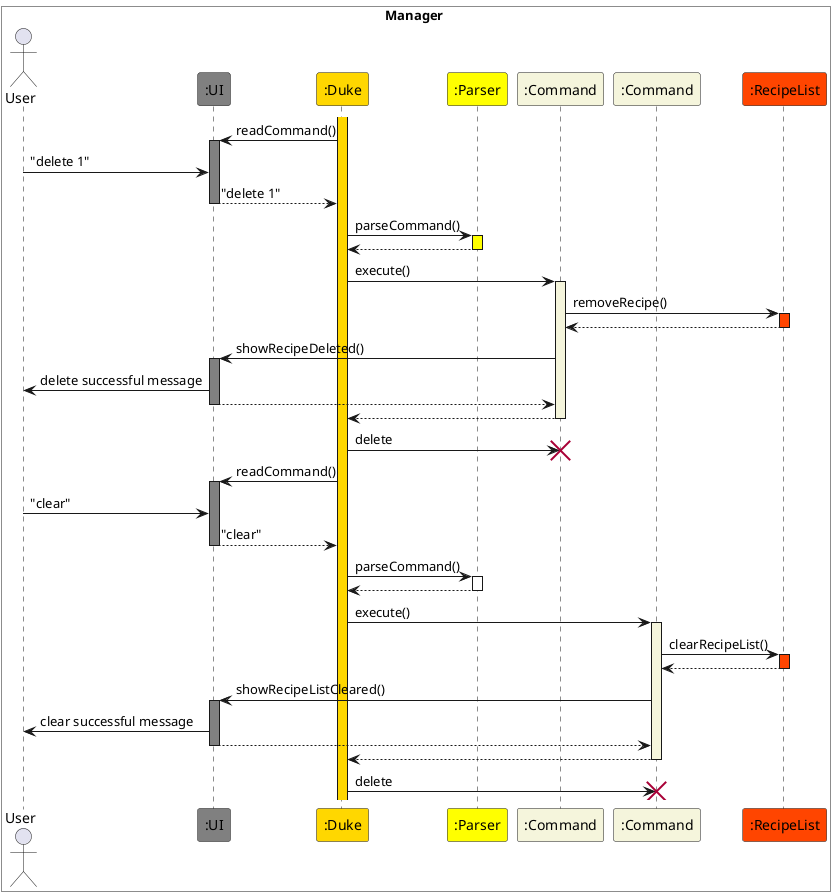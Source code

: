 @startuml RecipeManage 
box Manager #White
Actor User 
participant ":UI" as UI #Gray
participant ":Duke" as Duke #Gold
participant ":Parser" as Parser #Yellow
participant ":Command" as Command3 #Beige
participant ":Command" as Command4 #Beige
participant ":RecipeList" as RecipeList #OrangeRed
end box

activate Duke #Gold
Duke -> UI : readCommand()
activate UI #Gray
User -> UI : "delete 1"
UI --> Duke : "delete 1"
deactivate UI
Duke -> Parser : parseCommand()
activate Parser #Yellow
Parser --> Duke
deactivate Parser
Duke -> Command3 : execute()
activate Command3 #Beige
Command3 -> RecipeList : removeRecipe()
activate RecipeList #OrangeRed
RecipeList --> Command3
deactivate RecipeList
Command3 -> UI : showRecipeDeleted()
activate UI #Gray
UI -> User : delete successful message
UI --> Command3
deactivate UI
Command3 --> Duke
deactivate Command3
Duke -> Command3 : delete
destroy Command3
Duke -> UI : readCommand()
activate UI #Gray
User -> UI : "clear"
UI --> Duke : "clear"
deactivate UI
Duke -> Parser : parseCommand()
activate Parser
Parser --> Duke
deactivate Parser
Duke -> Command4 : execute()
activate Command4 #Beige
Command4 -> RecipeList : clearRecipeList()
activate RecipeList #OrangeRed
RecipeList --> Command4
deactivate RecipeList
Command4 -> UI : showRecipeListCleared()
activate UI #Gray
UI -> User : clear successful message
UI --> Command4
deactivate UI
Command4 --> Duke
deactivate Command4
Duke -> Command4 : delete
destroy Command4
@enduml